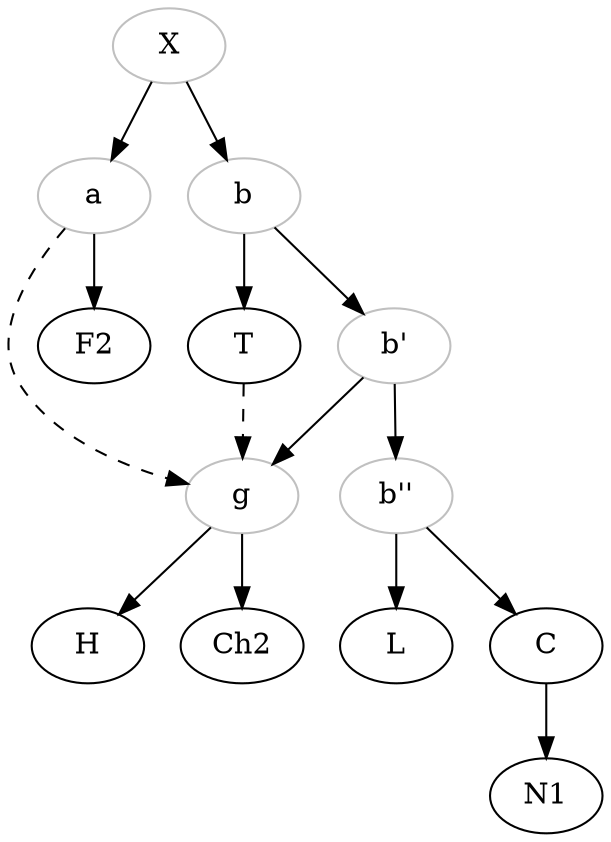 digraph {
X[color="grey"];
a[color="grey"];
b[color="grey"];
bprime[color="grey", label="b'"];
g[color="grey"];
bsecond[color="grey", label="b''"];

X->a;
a->F2;
a->g[style="dashed"];
X->b;
b->T;
T->g[style="dashed"];
b->bprime;
bprime->g;
g->H;
g->Ch2;
bprime->bsecond;
bsecond->L;
bsecond->C;
C->N1;

}
